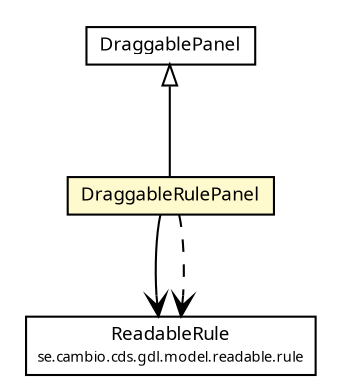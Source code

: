 #!/usr/local/bin/dot
#
# Class diagram 
# Generated by UMLGraph version R5_6 (http://www.umlgraph.org/)
#

digraph G {
	edge [fontname="Trebuchet MS",fontsize=10,labelfontname="Trebuchet MS",labelfontsize=10];
	node [fontname="Trebuchet MS",fontsize=10,shape=plaintext];
	nodesep=0.25;
	ranksep=0.5;
	// se.cambio.cds.gdl.model.readable.rule.ReadableRule
	c162994 [label=<<table title="se.cambio.cds.gdl.model.readable.rule.ReadableRule" border="0" cellborder="1" cellspacing="0" cellpadding="2" port="p" href="../../../model/readable/rule/ReadableRule.html">
		<tr><td><table border="0" cellspacing="0" cellpadding="1">
<tr><td align="center" balign="center"><font face="Trebuchet MS"> ReadableRule </font></td></tr>
<tr><td align="center" balign="center"><font face="Trebuchet MS" point-size="7.0"> se.cambio.cds.gdl.model.readable.rule </font></td></tr>
		</table></td></tr>
		</table>>, URL="../../../model/readable/rule/ReadableRule.html", fontname="Trebuchet MS", fontcolor="black", fontsize=9.0];
	// se.cambio.cds.gdl.editor.view.panels.DraggableRulePanel
	c163200 [label=<<table title="se.cambio.cds.gdl.editor.view.panels.DraggableRulePanel" border="0" cellborder="1" cellspacing="0" cellpadding="2" port="p" bgcolor="lemonChiffon" href="./DraggableRulePanel.html">
		<tr><td><table border="0" cellspacing="0" cellpadding="1">
<tr><td align="center" balign="center"><font face="Trebuchet MS"> DraggableRulePanel </font></td></tr>
		</table></td></tr>
		</table>>, URL="./DraggableRulePanel.html", fontname="Trebuchet MS", fontcolor="black", fontsize=9.0];
	// se.cambio.cds.gdl.editor.view.panels.DraggablePanel
	c163202 [label=<<table title="se.cambio.cds.gdl.editor.view.panels.DraggablePanel" border="0" cellborder="1" cellspacing="0" cellpadding="2" port="p" href="./DraggablePanel.html">
		<tr><td><table border="0" cellspacing="0" cellpadding="1">
<tr><td align="center" balign="center"><font face="Trebuchet MS"> DraggablePanel </font></td></tr>
		</table></td></tr>
		</table>>, URL="./DraggablePanel.html", fontname="Trebuchet MS", fontcolor="black", fontsize=9.0];
	//se.cambio.cds.gdl.editor.view.panels.DraggableRulePanel extends se.cambio.cds.gdl.editor.view.panels.DraggablePanel
	c163202:p -> c163200:p [dir=back,arrowtail=empty];
	// se.cambio.cds.gdl.editor.view.panels.DraggableRulePanel NAVASSOC se.cambio.cds.gdl.model.readable.rule.ReadableRule
	c163200:p -> c162994:p [taillabel="", label="", headlabel="", fontname="Trebuchet MS", fontcolor="black", fontsize=10.0, color="black", arrowhead=open];
	// se.cambio.cds.gdl.editor.view.panels.DraggableRulePanel DEPEND se.cambio.cds.gdl.model.readable.rule.ReadableRule
	c163200:p -> c162994:p [taillabel="", label="", headlabel="", fontname="Trebuchet MS", fontcolor="black", fontsize=10.0, color="black", arrowhead=open, style=dashed];
}

